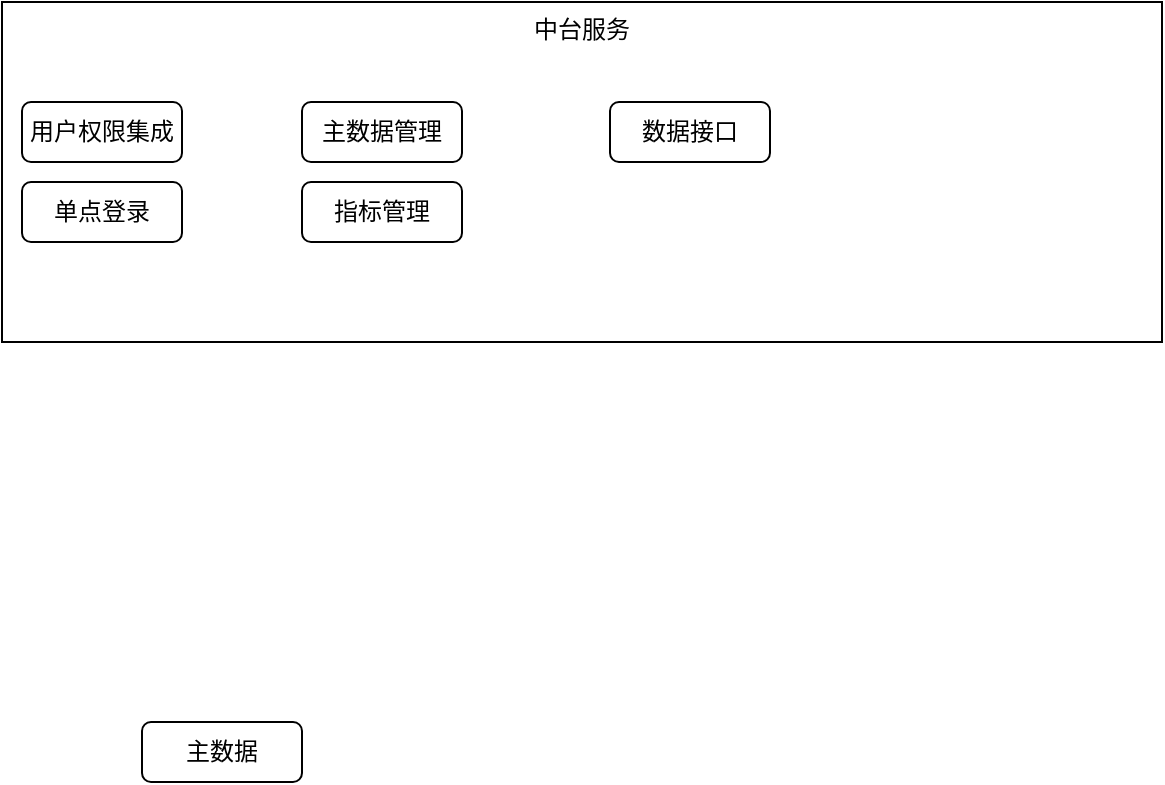 <mxfile version="17.4.6" type="github"><diagram id="L2R32xq3GNuSgDwLyyQL" name="Page-1"><mxGraphModel dx="1271" dy="629" grid="1" gridSize="10" guides="1" tooltips="1" connect="1" arrows="1" fold="1" page="1" pageScale="1" pageWidth="827" pageHeight="1169" math="0" shadow="0"><root><mxCell id="0"/><mxCell id="1" parent="0"/><mxCell id="dHJ5faFvzqeMJSQzpvrs-1" value="中台服务" style="rounded=0;whiteSpace=wrap;html=1;verticalAlign=top;" vertex="1" parent="1"><mxGeometry x="110" y="100" width="580" height="170" as="geometry"/></mxCell><mxCell id="dHJ5faFvzqeMJSQzpvrs-2" value="用户权限集成" style="rounded=1;whiteSpace=wrap;html=1;" vertex="1" parent="1"><mxGeometry x="120" y="150" width="80" height="30" as="geometry"/></mxCell><mxCell id="dHJ5faFvzqeMJSQzpvrs-3" value="单点登录" style="rounded=1;whiteSpace=wrap;html=1;" vertex="1" parent="1"><mxGeometry x="120" y="190" width="80" height="30" as="geometry"/></mxCell><mxCell id="dHJ5faFvzqeMJSQzpvrs-4" value="主数据" style="rounded=1;whiteSpace=wrap;html=1;" vertex="1" parent="1"><mxGeometry x="180" y="460" width="80" height="30" as="geometry"/></mxCell><mxCell id="dHJ5faFvzqeMJSQzpvrs-5" value="主数据管理" style="rounded=1;whiteSpace=wrap;html=1;" vertex="1" parent="1"><mxGeometry x="260" y="150" width="80" height="30" as="geometry"/></mxCell><mxCell id="dHJ5faFvzqeMJSQzpvrs-6" value="指标管理" style="rounded=1;whiteSpace=wrap;html=1;" vertex="1" parent="1"><mxGeometry x="260" y="190" width="80" height="30" as="geometry"/></mxCell><mxCell id="dHJ5faFvzqeMJSQzpvrs-7" value="数据接口" style="rounded=1;whiteSpace=wrap;html=1;" vertex="1" parent="1"><mxGeometry x="414" y="150" width="80" height="30" as="geometry"/></mxCell></root></mxGraphModel></diagram></mxfile>